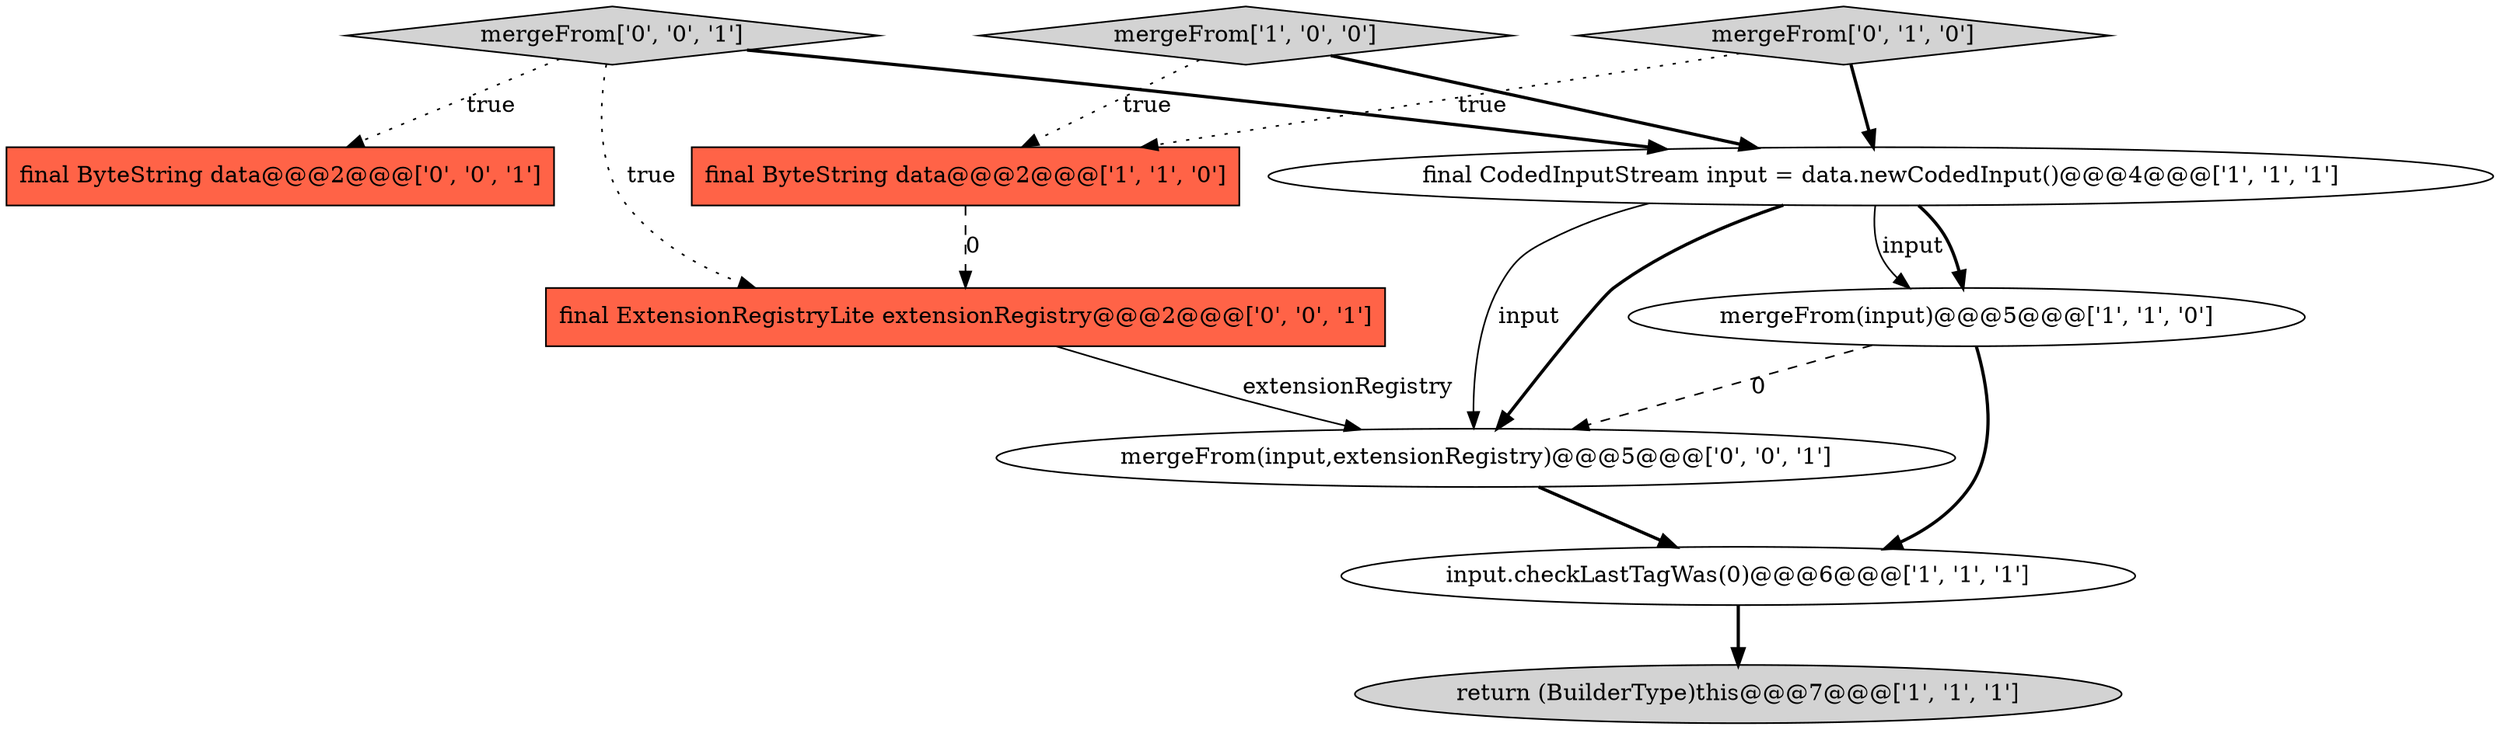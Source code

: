 digraph {
5 [style = filled, label = "mergeFrom(input)@@@5@@@['1', '1', '0']", fillcolor = white, shape = ellipse image = "AAA0AAABBB1BBB"];
9 [style = filled, label = "mergeFrom['0', '0', '1']", fillcolor = lightgray, shape = diamond image = "AAA0AAABBB3BBB"];
10 [style = filled, label = "mergeFrom(input,extensionRegistry)@@@5@@@['0', '0', '1']", fillcolor = white, shape = ellipse image = "AAA0AAABBB3BBB"];
8 [style = filled, label = "final ExtensionRegistryLite extensionRegistry@@@2@@@['0', '0', '1']", fillcolor = tomato, shape = box image = "AAA0AAABBB3BBB"];
7 [style = filled, label = "final ByteString data@@@2@@@['0', '0', '1']", fillcolor = tomato, shape = box image = "AAA0AAABBB3BBB"];
1 [style = filled, label = "mergeFrom['1', '0', '0']", fillcolor = lightgray, shape = diamond image = "AAA0AAABBB1BBB"];
6 [style = filled, label = "mergeFrom['0', '1', '0']", fillcolor = lightgray, shape = diamond image = "AAA0AAABBB2BBB"];
0 [style = filled, label = "input.checkLastTagWas(0)@@@6@@@['1', '1', '1']", fillcolor = white, shape = ellipse image = "AAA0AAABBB1BBB"];
3 [style = filled, label = "final ByteString data@@@2@@@['1', '1', '0']", fillcolor = tomato, shape = box image = "AAA0AAABBB1BBB"];
2 [style = filled, label = "final CodedInputStream input = data.newCodedInput()@@@4@@@['1', '1', '1']", fillcolor = white, shape = ellipse image = "AAA0AAABBB1BBB"];
4 [style = filled, label = "return (BuilderType)this@@@7@@@['1', '1', '1']", fillcolor = lightgray, shape = ellipse image = "AAA0AAABBB1BBB"];
2->5 [style = solid, label="input"];
3->8 [style = dashed, label="0"];
1->2 [style = bold, label=""];
2->10 [style = solid, label="input"];
9->8 [style = dotted, label="true"];
9->7 [style = dotted, label="true"];
6->3 [style = dotted, label="true"];
5->0 [style = bold, label=""];
5->10 [style = dashed, label="0"];
2->10 [style = bold, label=""];
0->4 [style = bold, label=""];
9->2 [style = bold, label=""];
8->10 [style = solid, label="extensionRegistry"];
1->3 [style = dotted, label="true"];
10->0 [style = bold, label=""];
2->5 [style = bold, label=""];
6->2 [style = bold, label=""];
}
